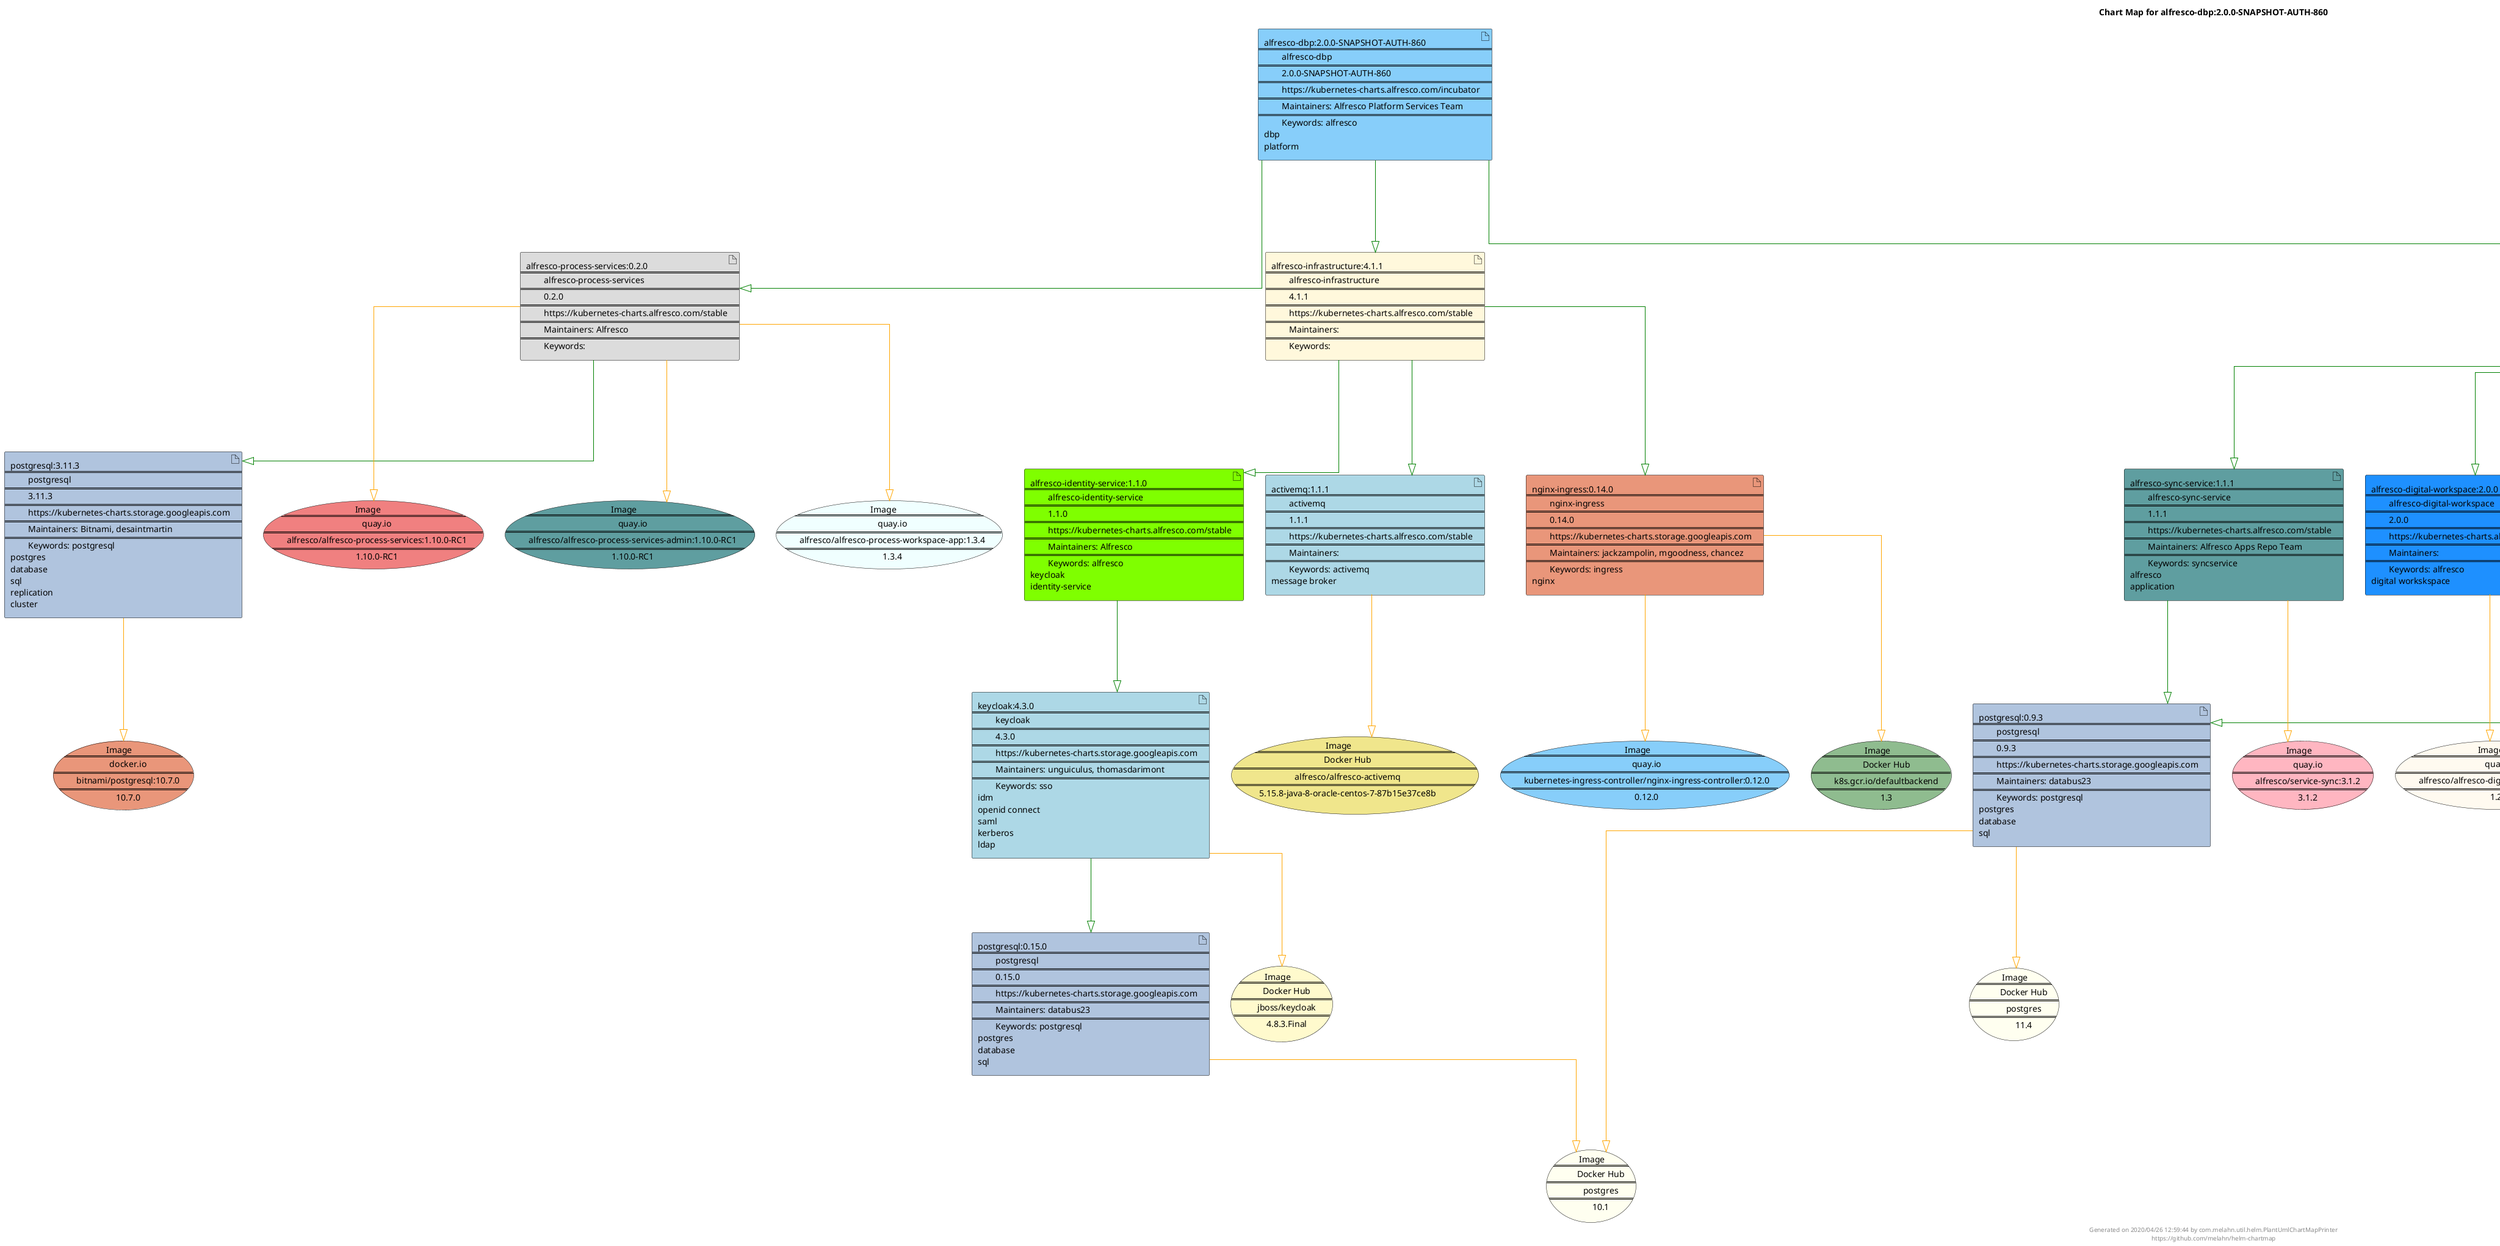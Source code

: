 @startuml
skinparam linetype ortho
skinparam backgroundColor white
skinparam usecaseBorderColor black
skinparam usecaseArrowColor LightSlateGray
skinparam artifactBorderColor black
skinparam artifactArrowColor LightSlateGray

title Chart Map for alfresco-dbp:2.0.0-SNAPSHOT-AUTH-860

'There are 14 referenced Helm Charts
artifact "postgresql:0.9.3\n====\n\tpostgresql\n====\n\t0.9.3\n====\n\thttps://kubernetes-charts.storage.googleapis.com\n====\n\tMaintainers: databus23\n====\n\tKeywords: postgresql\npostgres\ndatabase\nsql" as postgresql_0_9_3 #LightSteelBlue
artifact "alfresco-dbp:2.0.0-SNAPSHOT-AUTH-860\n====\n\talfresco-dbp\n====\n\t2.0.0-SNAPSHOT-AUTH-860\n====\n\thttps://kubernetes-charts.alfresco.com/incubator\n====\n\tMaintainers: Alfresco Platform Services Team\n====\n\tKeywords: alfresco\ndbp\nplatform" as alfresco_dbp_2_0_0_SNAPSHOT_AUTH_860 #LightSkyBlue
artifact "alfresco-process-services:0.2.0\n====\n\talfresco-process-services\n====\n\t0.2.0\n====\n\thttps://kubernetes-charts.alfresco.com/stable\n====\n\tMaintainers: Alfresco\n====\n\tKeywords: " as alfresco_process_services_0_2_0 #Gainsboro
artifact "alfresco-sync-service:1.1.1\n====\n\talfresco-sync-service\n====\n\t1.1.1\n====\n\thttps://kubernetes-charts.alfresco.com/stable\n====\n\tMaintainers: Alfresco Apps Repo Team\n====\n\tKeywords: syncservice\nalfresco\napplication" as alfresco_sync_service_1_1_1 #CadetBlue
artifact "alfresco-identity-service:1.1.0\n====\n\talfresco-identity-service\n====\n\t1.1.0\n====\n\thttps://kubernetes-charts.alfresco.com/stable\n====\n\tMaintainers: Alfresco\n====\n\tKeywords: alfresco\nkeycloak\nidentity-service" as alfresco_identity_service_1_1_0 #Chartreuse
artifact "alfresco-digital-workspace:2.0.0\n====\n\talfresco-digital-workspace\n====\n\t2.0.0\n====\n\thttps://kubernetes-charts.alfresco.com/stable\n====\n\tMaintainers: \n====\n\tKeywords: alfresco\ndigital workskspace" as alfresco_digital_workspace_2_0_0 #DodgerBlue
artifact "activemq:1.1.1\n====\n\tactivemq\n====\n\t1.1.1\n====\n\thttps://kubernetes-charts.alfresco.com/stable\n====\n\tMaintainers: \n====\n\tKeywords: activemq\nmessage broker" as activemq_1_1_1 #LightBlue
artifact "alfresco-infrastructure:4.1.1\n====\n\talfresco-infrastructure\n====\n\t4.1.1\n====\n\thttps://kubernetes-charts.alfresco.com/stable\n====\n\tMaintainers: \n====\n\tKeywords: " as alfresco_infrastructure_4_1_1 #Cornsilk
artifact "postgresql:0.15.0\n====\n\tpostgresql\n====\n\t0.15.0\n====\n\thttps://kubernetes-charts.storage.googleapis.com\n====\n\tMaintainers: databus23\n====\n\tKeywords: postgresql\npostgres\ndatabase\nsql" as postgresql_0_15_0 #LightSteelBlue
artifact "alfresco-search:1.0.1\n====\n\talfresco-search\n====\n\t1.0.1\n====\n\thttps://kubernetes-charts.alfresco.com/stable\n====\n\tMaintainers: \n====\n\tKeywords: search\nsearch services\nalfresco search services\ninsight\ninsight engine\nalfresco insight engine" as alfresco_search_1_0_1 #GhostWhite
artifact "postgresql:3.11.3\n====\n\tpostgresql\n====\n\t3.11.3\n====\n\thttps://kubernetes-charts.storage.googleapis.com\n====\n\tMaintainers: Bitnami, desaintmartin\n====\n\tKeywords: postgresql\npostgres\ndatabase\nsql\nreplication\ncluster" as postgresql_3_11_3 #LightSteelBlue
artifact "alfresco-content-services:2.1.1\n====\n\talfresco-content-services\n====\n\t2.1.1\n====\n\thttps://kubernetes-charts.alfresco.com/stable\n====\n\tMaintainers: \n====\n\tKeywords: content\ncontent services\nalfresco\nalfresco content services" as alfresco_content_services_2_1_1 #Gainsboro
artifact "nginx-ingress:0.14.0\n====\n\tnginx-ingress\n====\n\t0.14.0\n====\n\thttps://kubernetes-charts.storage.googleapis.com\n====\n\tMaintainers: jackzampolin, mgoodness, chancez\n====\n\tKeywords: ingress\nnginx" as nginx_ingress_0_14_0 #DarkSalmon
artifact "keycloak:4.3.0\n====\n\tkeycloak\n====\n\t4.3.0\n====\n\thttps://kubernetes-charts.storage.googleapis.com\n====\n\tMaintainers: unguiculus, thomasdarimont\n====\n\tKeywords: sso\nidm\nopenid connect\nsaml\nkerberos\nldap" as keycloak_4_3_0 #LightBlue

'There are 21 referenced Docker Images
usecase "Image\n====\n\tquay.io\n====\n\talfresco/alfresco-process-services:1.10.0-RC1\n====\n\t1.10.0-RC1" as quay_io_alfresco_alfresco_process_services_1_10_0_RC1 #LightCoral
usecase "Image\n====\n\tquay.io\n====\n\talfresco/alfresco-digital-workspace:1.2.0\n====\n\t1.2.0" as quay_io_alfresco_alfresco_digital_workspace_1_2_0 #FloralWhite
usecase "Image\n====\n\tDocker Hub\n====\n\tpostgres\n====\n\t11.4" as postgres_11_4 #Ivory
usecase "Image\n====\n\tdocker.io\n====\n\tbitnami/postgresql:10.7.0\n====\n\t10.7.0" as docker_io_bitnami_postgresql_10_7_0 #DarkSalmon
usecase "Image\n====\n\tDocker Hub\n====\n\tpostgres\n====\n\t10.1" as postgres_10_1 #Ivory
usecase "Image\n====\n\tquay.io\n====\n\talfresco/alfresco-dbp-repository:6.1.1\n====\n\t6.1.1" as quay_io_alfresco_alfresco_dbp_repository_6_1_1 #Chartreuse
usecase "Image\n====\n\tquay.io\n====\n\talfresco/alfresco-transform-router:1.0.2.1\n====\n\t1.0.2.1" as quay_io_alfresco_alfresco_transform_router_1_0_2_1 #Aqua
usecase "Image\n====\n\tDocker Hub\n====\n\talfresco/alfresco-shared-file-store\n====\n\t0.5.3" as alfresco_alfresco_shared_file_store_0_5_3 #CadetBlue
usecase "Image\n====\n\tquay.io\n====\n\tkubernetes-ingress-controller/nginx-ingress-controller:0.12.0\n====\n\t0.12.0" as quay_io_kubernetes_ingress_controller_nginx_ingress_controller_0_12_0 #LightSkyBlue
usecase "Image\n====\n\tDocker Hub\n====\n\talfresco/alfresco-activemq\n====\n\t5.15.8-java-8-oracle-centos-7-87b15e37ce8b" as alfresco_alfresco_activemq_5_15_8_java_8_oracle_centos_7_87b15e37ce8b #Khaki
usecase "Image\n====\n\tquay.io\n====\n\talfresco/alfresco-dbp-share:6.1.1\n====\n\t6.1.1" as quay_io_alfresco_alfresco_dbp_share_6_1_1 #LightSkyBlue
usecase "Image\n====\n\tquay.io\n====\n\talfresco/alfresco-process-services-admin:1.10.0-RC1\n====\n\t1.10.0-RC1" as quay_io_alfresco_alfresco_process_services_admin_1_10_0_RC1 #CadetBlue
usecase "Image\n====\n\tquay.io\n====\n\talfresco/alfresco-process-workspace-app:1.3.4\n====\n\t1.3.4" as quay_io_alfresco_alfresco_process_workspace_app_1_3_4 #Azure
usecase "Image\n====\n\tquay.io\n====\n\talfresco/alfresco-pdf-renderer:2.0.17\n====\n\t2.0.17" as quay_io_alfresco_alfresco_pdf_renderer_2_0_17 #GoldenRod
usecase "Image\n====\n\tquay.io\n====\n\talfresco/service-sync:3.1.2\n====\n\t3.1.2" as quay_io_alfresco_service_sync_3_1_2 #LightPink
usecase "Image\n====\n\tDocker Hub\n====\n\tjboss/keycloak\n====\n\t4.8.3.Final" as jboss_keycloak_4_8_3_Final #LemonChiffon
usecase "Image\n====\n\tquay.io\n====\n\talfresco/alfresco-imagemagick:2.0.17\n====\n\t2.0.17" as quay_io_alfresco_alfresco_imagemagick_2_0_17 #Cyan
usecase "Image\n====\n\tDocker Hub\n====\n\tk8s.gcr.io/defaultbackend\n====\n\t1.3" as k8s_gcr_io_defaultbackend_1_3 #DarkSeaGreen
usecase "Image\n====\n\tDocker Hub\n====\n\talfresco/alfresco-search-services\n====\n\t1.4.0" as alfresco_alfresco_search_services_1_4_0 #Coral
usecase "Image\n====\n\tquay.io\n====\n\talfresco/alfresco-tika:2.0.17\n====\n\t2.0.17" as quay_io_alfresco_alfresco_tika_2_0_17 #Khaki
usecase "Image\n====\n\tquay.io\n====\n\talfresco/alfresco-libreoffice:2.0.17\n====\n\t2.0.17" as quay_io_alfresco_alfresco_libreoffice_2_0_17 #Khaki

'Chart Dependencies
alfresco_dbp_2_0_0_SNAPSHOT_AUTH_860--[#green]-|>alfresco_infrastructure_4_1_1
alfresco_infrastructure_4_1_1--[#green]-|>activemq_1_1_1
alfresco_infrastructure_4_1_1--[#green]-|>nginx_ingress_0_14_0
alfresco_infrastructure_4_1_1--[#green]-|>alfresco_identity_service_1_1_0
alfresco_identity_service_1_1_0--[#green]-|>keycloak_4_3_0
keycloak_4_3_0--[#green]-|>postgresql_0_15_0
alfresco_dbp_2_0_0_SNAPSHOT_AUTH_860--[#green]-|>alfresco_process_services_0_2_0
alfresco_process_services_0_2_0--[#green]-|>postgresql_3_11_3
alfresco_dbp_2_0_0_SNAPSHOT_AUTH_860--[#green]-|>alfresco_content_services_2_1_1
alfresco_content_services_2_1_1--[#green]-|>alfresco_digital_workspace_2_0_0
alfresco_content_services_2_1_1--[#green]-|>postgresql_0_9_3
alfresco_content_services_2_1_1--[#green]-|>alfresco_search_1_0_1
alfresco_content_services_2_1_1--[#green]-|>alfresco_sync_service_1_1_1
alfresco_sync_service_1_1_1--[#green]-|>postgresql_0_9_3
postgresql_0_9_3--[#orange]-|>postgres_11_4
postgresql_0_9_3--[#orange]-|>postgres_10_1
alfresco_process_services_0_2_0--[#orange]-|>quay_io_alfresco_alfresco_process_services_admin_1_10_0_RC1
alfresco_process_services_0_2_0--[#orange]-|>quay_io_alfresco_alfresco_process_services_1_10_0_RC1
alfresco_process_services_0_2_0--[#orange]-|>quay_io_alfresco_alfresco_process_workspace_app_1_3_4
alfresco_sync_service_1_1_1--[#orange]-|>quay_io_alfresco_service_sync_3_1_2
alfresco_digital_workspace_2_0_0--[#orange]-|>quay_io_alfresco_alfresco_digital_workspace_1_2_0
activemq_1_1_1--[#orange]-|>alfresco_alfresco_activemq_5_15_8_java_8_oracle_centos_7_87b15e37ce8b
postgresql_0_15_0--[#orange]-|>postgres_10_1
alfresco_search_1_0_1--[#orange]-|>alfresco_alfresco_search_services_1_4_0
postgresql_3_11_3--[#orange]-|>docker_io_bitnami_postgresql_10_7_0
alfresco_content_services_2_1_1--[#orange]-|>quay_io_alfresco_alfresco_tika_2_0_17
alfresco_content_services_2_1_1--[#orange]-|>quay_io_alfresco_alfresco_dbp_repository_6_1_1
alfresco_content_services_2_1_1--[#orange]-|>quay_io_alfresco_alfresco_pdf_renderer_2_0_17
alfresco_content_services_2_1_1--[#orange]-|>alfresco_alfresco_shared_file_store_0_5_3
alfresco_content_services_2_1_1--[#orange]-|>quay_io_alfresco_alfresco_dbp_share_6_1_1
alfresco_content_services_2_1_1--[#orange]-|>quay_io_alfresco_alfresco_transform_router_1_0_2_1
alfresco_content_services_2_1_1--[#orange]-|>quay_io_alfresco_alfresco_imagemagick_2_0_17
alfresco_content_services_2_1_1--[#orange]-|>quay_io_alfresco_alfresco_libreoffice_2_0_17
nginx_ingress_0_14_0--[#orange]-|>k8s_gcr_io_defaultbackend_1_3
nginx_ingress_0_14_0--[#orange]-|>quay_io_kubernetes_ingress_controller_nginx_ingress_controller_0_12_0
keycloak_4_3_0--[#orange]-|>jboss_keycloak_4_8_3_Final

center footer Generated on 2020/04/26 12:59:44 by com.melahn.util.helm.PlantUmlChartMapPrinter\nhttps://github.com/melahn/helm-chartmap
@enduml
